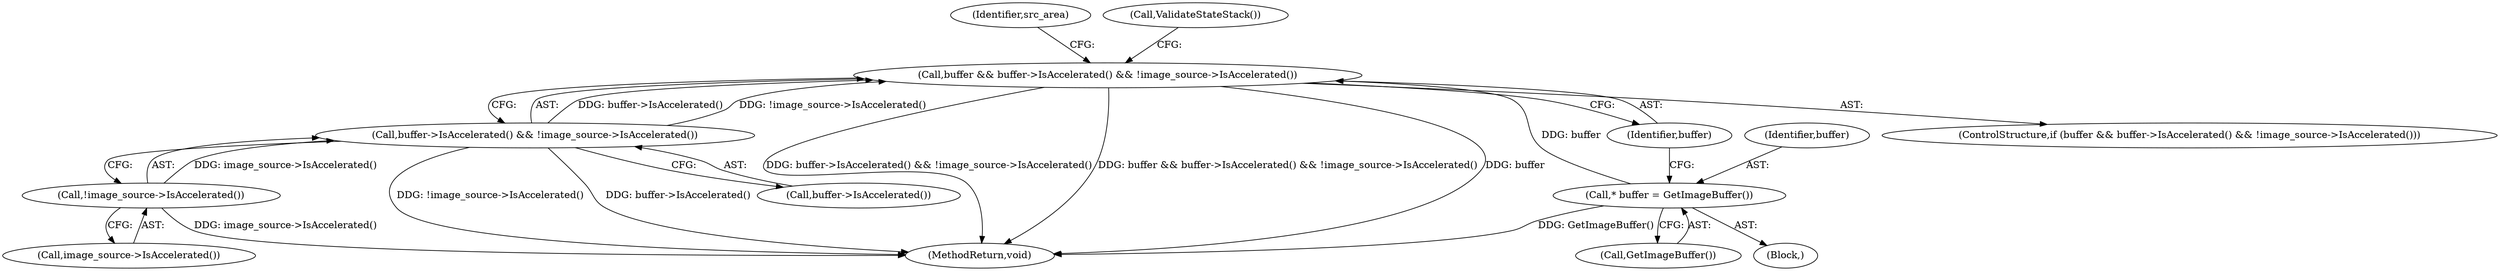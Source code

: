 digraph "0_Chrome_6ed26f014f76f10e76e80636027a2db9dcbe1664_2@pointer" {
"1000481" [label="(Call,buffer && buffer->IsAccelerated() && !image_source->IsAccelerated())"];
"1000477" [label="(Call,* buffer = GetImageBuffer())"];
"1000483" [label="(Call,buffer->IsAccelerated() && !image_source->IsAccelerated())"];
"1000485" [label="(Call,!image_source->IsAccelerated())"];
"1000485" [label="(Call,!image_source->IsAccelerated())"];
"1000479" [label="(Call,GetImageBuffer())"];
"1000486" [label="(Call,image_source->IsAccelerated())"];
"1000482" [label="(Identifier,buffer)"];
"1000490" [label="(Identifier,src_area)"];
"1000477" [label="(Call,* buffer = GetImageBuffer())"];
"1000114" [label="(Block,)"];
"1000484" [label="(Call,buffer->IsAccelerated())"];
"1000569" [label="(MethodReturn,void)"];
"1000481" [label="(Call,buffer && buffer->IsAccelerated() && !image_source->IsAccelerated())"];
"1000480" [label="(ControlStructure,if (buffer && buffer->IsAccelerated() && !image_source->IsAccelerated()))"];
"1000483" [label="(Call,buffer->IsAccelerated() && !image_source->IsAccelerated())"];
"1000478" [label="(Identifier,buffer)"];
"1000531" [label="(Call,ValidateStateStack())"];
"1000481" -> "1000480"  [label="AST: "];
"1000481" -> "1000482"  [label="CFG: "];
"1000481" -> "1000483"  [label="CFG: "];
"1000482" -> "1000481"  [label="AST: "];
"1000483" -> "1000481"  [label="AST: "];
"1000490" -> "1000481"  [label="CFG: "];
"1000531" -> "1000481"  [label="CFG: "];
"1000481" -> "1000569"  [label="DDG: buffer->IsAccelerated() && !image_source->IsAccelerated()"];
"1000481" -> "1000569"  [label="DDG: buffer && buffer->IsAccelerated() && !image_source->IsAccelerated()"];
"1000481" -> "1000569"  [label="DDG: buffer"];
"1000477" -> "1000481"  [label="DDG: buffer"];
"1000483" -> "1000481"  [label="DDG: buffer->IsAccelerated()"];
"1000483" -> "1000481"  [label="DDG: !image_source->IsAccelerated()"];
"1000477" -> "1000114"  [label="AST: "];
"1000477" -> "1000479"  [label="CFG: "];
"1000478" -> "1000477"  [label="AST: "];
"1000479" -> "1000477"  [label="AST: "];
"1000482" -> "1000477"  [label="CFG: "];
"1000477" -> "1000569"  [label="DDG: GetImageBuffer()"];
"1000483" -> "1000484"  [label="CFG: "];
"1000483" -> "1000485"  [label="CFG: "];
"1000484" -> "1000483"  [label="AST: "];
"1000485" -> "1000483"  [label="AST: "];
"1000483" -> "1000569"  [label="DDG: !image_source->IsAccelerated()"];
"1000483" -> "1000569"  [label="DDG: buffer->IsAccelerated()"];
"1000485" -> "1000483"  [label="DDG: image_source->IsAccelerated()"];
"1000485" -> "1000486"  [label="CFG: "];
"1000486" -> "1000485"  [label="AST: "];
"1000485" -> "1000569"  [label="DDG: image_source->IsAccelerated()"];
}
